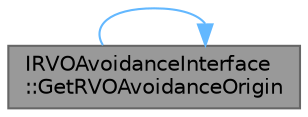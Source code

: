 digraph "IRVOAvoidanceInterface::GetRVOAvoidanceOrigin"
{
 // INTERACTIVE_SVG=YES
 // LATEX_PDF_SIZE
  bgcolor="transparent";
  edge [fontname=Helvetica,fontsize=10,labelfontname=Helvetica,labelfontsize=10];
  node [fontname=Helvetica,fontsize=10,shape=box,height=0.2,width=0.4];
  rankdir="LR";
  Node1 [id="Node000001",label="IRVOAvoidanceInterface\l::GetRVOAvoidanceOrigin",height=0.2,width=0.4,color="gray40", fillcolor="grey60", style="filled", fontcolor="black",tooltip="Get the Location from where the RVO avoidance should originate."];
  Node1 -> Node1 [id="edge1_Node000001_Node000001",color="steelblue1",style="solid",tooltip=" "];
}
